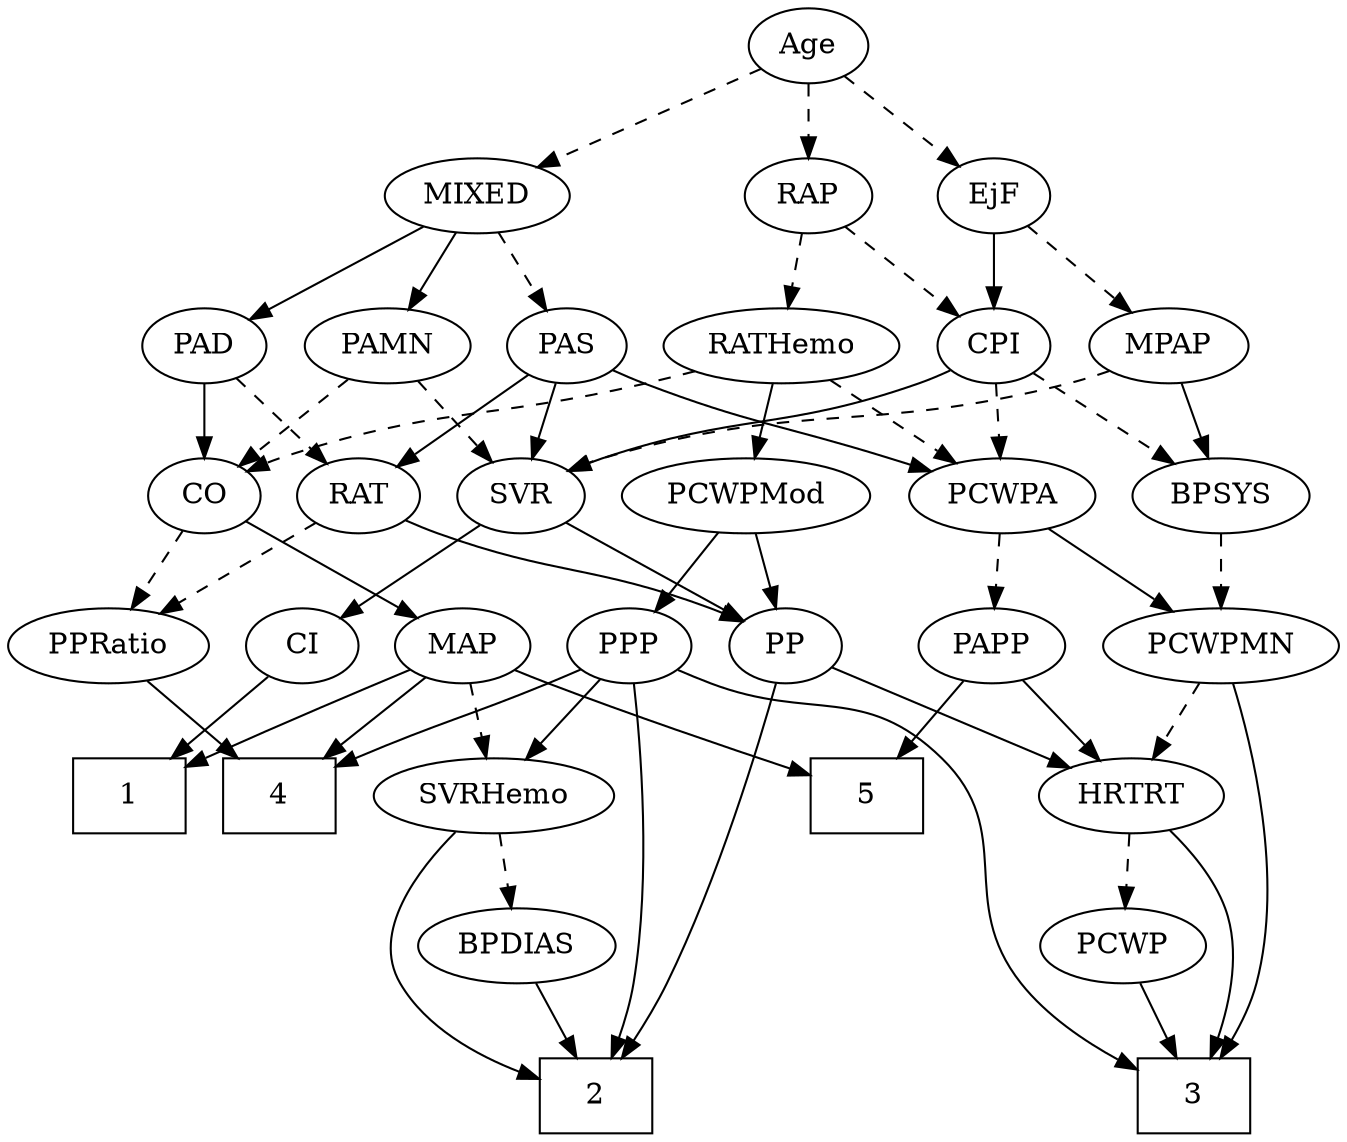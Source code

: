 strict digraph {
	graph [bb="0,0,596.33,540"];
	node [label="\N"];
	1	[height=0.5,
		pos="49.646,162",
		shape=box,
		width=0.75];
	2	[height=0.5,
		pos="275.65,18",
		shape=box,
		width=0.75];
	3	[height=0.5,
		pos="511.65,18",
		shape=box,
		width=0.75];
	4	[height=0.5,
		pos="121.65,162",
		shape=box,
		width=0.75];
	5	[height=0.5,
		pos="387.65,162",
		shape=box,
		width=0.75];
	Age	[height=0.5,
		pos="357.65,522",
		width=0.75];
	EjF	[height=0.5,
		pos="441.65,450",
		width=0.75];
	Age -> EjF	[pos="e,425.5,464.46 373.84,507.5 386.28,497.14 403.64,482.67 417.68,470.97",
		style=dashed];
	RAP	[height=0.5,
		pos="357.65,450",
		width=0.77632];
	Age -> RAP	[pos="e,357.65,468.1 357.65,503.7 357.65,495.98 357.65,486.71 357.65,478.11",
		style=dashed];
	MIXED	[height=0.5,
		pos="213.65,450",
		width=1.1193];
	Age -> MIXED	[pos="e,239.87,463.75 336.4,510.67 313.44,499.51 276.49,481.55 249.11,468.24",
		style=dashed];
	MPAP	[height=0.5,
		pos="521.65,378",
		width=0.97491];
	EjF -> MPAP	[pos="e,504.49,394.01 457.45,435.17 468.69,425.34 484.01,411.93 496.86,400.69",
		style=dashed];
	CPI	[height=0.5,
		pos="441.65,378",
		width=0.75];
	EjF -> CPI	[pos="e,441.65,396.1 441.65,431.7 441.65,423.98 441.65,414.71 441.65,406.11",
		style=solid];
	RATHemo	[height=0.5,
		pos="347.65,378",
		width=1.3721];
	RAP -> RATHemo	[pos="e,350.11,396.28 355.23,432.05 354.12,424.35 352.79,415.03 351.56,406.36",
		style=dashed];
	RAP -> CPI	[pos="e,425.37,392.56 374.24,435.17 386.63,424.85 403.75,410.58 417.63,399.01",
		style=dashed];
	PAD	[height=0.5,
		pos="89.646,378",
		width=0.79437];
	MIXED -> PAD	[pos="e,110.19,390.6 189.74,435.5 169.54,424.1 140.54,407.73 118.94,395.54",
		style=solid];
	PAS	[height=0.5,
		pos="253.65,378",
		width=0.75];
	MIXED -> PAS	[pos="e,244.51,394.99 223.13,432.41 227.98,423.92 233.98,413.41 239.38,403.96",
		style=dashed];
	PAMN	[height=0.5,
		pos="172.65,378",
		width=1.011];
	MIXED -> PAMN	[pos="e,182.29,395.47 203.93,432.41 199.03,424.04 192.98,413.71 187.51,404.37",
		style=solid];
	BPSYS	[height=0.5,
		pos="541.65,306",
		width=1.0471];
	MPAP -> BPSYS	[pos="e,536.71,324.28 526.49,360.05 528.71,352.26 531.41,342.82 533.91,334.08",
		style=solid];
	SVR	[height=0.5,
		pos="234.65,306",
		width=0.77632];
	MPAP -> SVR	[pos="e,255.8,317.85 495.4,365.9 489.63,363.73 483.49,361.62 477.65,360 388.09,335.13 360.39,351.63 271.65,324 269.51,323.33 267.33,322.57 \
265.16,321.75",
		style=dashed];
	PCWPMN	[height=0.5,
		pos="541.65,234",
		width=1.3902];
	BPSYS -> PCWPMN	[pos="e,541.65,252.1 541.65,287.7 541.65,279.98 541.65,270.71 541.65,262.11",
		style=dashed];
	CO	[height=0.5,
		pos="89.646,306",
		width=0.75];
	PAD -> CO	[pos="e,89.646,324.1 89.646,359.7 89.646,351.98 89.646,342.71 89.646,334.11",
		style=solid];
	RAT	[height=0.5,
		pos="161.65,306",
		width=0.75827];
	PAD -> RAT	[pos="e,146.75,321.49 104.56,362.5 114.6,352.73 128.02,339.69 139.33,328.7",
		style=dashed];
	MAP	[height=0.5,
		pos="200.65,234",
		width=0.84854];
	CO -> MAP	[pos="e,180.31,247.82 108.73,292.97 126.04,282.05 151.81,265.8 171.66,253.28",
		style=solid];
	PPRatio	[height=0.5,
		pos="39.646,234",
		width=1.1013];
	CO -> PPRatio	[pos="e,51.409,251.47 78.55,289.46 72.319,280.74 64.399,269.65 57.334,259.76",
		style=dashed];
	PAS -> RAT	[pos="e,178.87,320.11 236.34,363.83 222.46,353.27 202.78,338.3 187.11,326.37",
		style=solid];
	PAS -> SVR	[pos="e,239.2,323.79 249.05,360.05 246.9,352.14 244.29,342.54 241.89,333.69",
		style=solid];
	PCWPA	[height=0.5,
		pos="444.65,306",
		width=1.1555];
	PAS -> PCWPA	[pos="e,412.81,317.68 274.79,366.53 279.63,364.27 284.78,361.97 289.65,360 300.47,355.61 361.18,335.05 403.33,320.86",
		style=solid];
	PAMN -> CO	[pos="e,105.82,320.64 155.04,362.15 142.99,351.98 126.84,338.37 113.61,327.21",
		style=dashed];
	PAMN -> SVR	[pos="e,221.06,322.34 186.72,361.12 194.83,351.95 205.19,340.26 214.19,330.09",
		style=dashed];
	RATHemo -> CO	[pos="e,110.26,317.7 310.93,365.82 303.89,363.8 296.56,361.77 289.65,360 217.35,341.49 196.28,348.08 125.65,324 123.73,323.35 121.79,322.62 \
119.84,321.85",
		style=dashed];
	PCWPMod	[height=0.5,
		pos="332.65,306",
		width=1.4443];
	RATHemo -> PCWPMod	[pos="e,336.31,324.1 343.94,359.7 342.29,351.98 340.3,342.71 338.46,334.11",
		style=solid];
	RATHemo -> PCWPA	[pos="e,424.18,321.77 369.17,361.46 382.89,351.57 400.83,338.62 415.78,327.83",
		style=dashed];
	CPI -> BPSYS	[pos="e,521.16,321.34 459.52,364.49 474.26,354.17 495.45,339.34 512.61,327.32",
		style=dashed];
	CPI -> SVR	[pos="e,256.31,317.69 420.59,366.29 415.75,364.04 410.58,361.81 405.65,360 347.76,338.75 329.65,344.95 271.65,324 269.75,323.32 267.82,\
322.57 265.88,321.79",
		style=solid];
	CPI -> PCWPA	[pos="e,443.91,324.1 442.39,359.7 442.72,351.98 443.12,342.71 443.48,334.11",
		style=dashed];
	PP	[height=0.5,
		pos="348.65,234",
		width=0.75];
	RAT -> PP	[pos="e,327.54,245.56 182.75,294.44 187.59,292.19 192.75,289.91 197.65,288 247.53,268.52 262.76,271.48 312.65,252 314.48,251.28 316.35,\
250.52 318.23,249.72",
		style=solid];
	RAT -> PPRatio	[pos="e,63.274,248.56 141.77,293.6 122.9,282.77 94.201,266.3 72.026,253.58",
		style=dashed];
	SVR -> PP	[pos="e,329.3,246.88 254.24,292.97 272.54,281.73 300.05,264.84 320.66,252.18",
		style=solid];
	CI	[height=0.5,
		pos="124.65,234",
		width=0.75];
	SVR -> CI	[pos="e,143.59,247.05 215.49,292.81 197.98,281.67 171.89,265.06 152.15,252.5",
		style=solid];
	PCWPMod -> PP	[pos="e,344.74,252.1 336.6,287.7 338.36,279.98 340.48,270.71 342.45,262.11",
		style=solid];
	PPP	[height=0.5,
		pos="276.65,234",
		width=0.75];
	PCWPMod -> PPP	[pos="e,289.06,250.51 319.38,288.41 312.2,279.44 303.22,268.21 295.34,258.37",
		style=solid];
	PCWPA -> PCWPMN	[pos="e,520.43,250.31 465.22,290.15 478.79,280.36 496.79,267.37 511.92,256.45",
		style=solid];
	PAPP	[height=0.5,
		pos="441.65,234",
		width=0.88464];
	PCWPA -> PAPP	[pos="e,442.38,252.1 443.9,287.7 443.57,279.98 443.18,270.71 442.81,262.11",
		style=dashed];
	PCWPMN -> 3	[pos="e,538.66,29.857 554.34,216.18 575.48,185.93 613.2,120.97 587.65,72 579.14,55.702 563.09,43.393 547.91,34.76",
		style=solid];
	HRTRT	[height=0.5,
		pos="510.65,162",
		width=1.1013];
	PCWPMN -> HRTRT	[pos="e,518.08,179.79 534.14,216.05 530.56,207.97 526.2,198.12 522.21,189.11",
		style=dashed];
	SVRHemo	[height=0.5,
		pos="216.65,162",
		width=1.3902];
	SVRHemo -> 2	[pos="e,268.47,36.268 223.65,144.15 233.75,119.84 252.52,74.66 264.53,45.753",
		style=solid];
	BPDIAS	[height=0.5,
		pos="186.65,90",
		width=1.1735];
	SVRHemo -> BPDIAS	[pos="e,193.84,107.79 209.38,144.05 205.92,135.97 201.7,126.12 197.84,117.11",
		style=dashed];
	BPDIAS -> 2	[pos="e,253.87,36.127 205.96,73.811 217.64,64.621 232.78,52.713 245.97,42.345",
		style=solid];
	MAP -> 1	[pos="e,76.761,175.84 177.27,222.3 155.83,212.48 122.97,197.38 86.192,180.24",
		style=solid];
	MAP -> 4	[pos="e,141.06,180.2 184.28,218.5 173.97,209.36 160.42,197.36 148.56,186.85",
		style=solid];
	MAP -> 5	[pos="e,360.38,172.32 224.67,222.53 229.91,220.32 235.45,218.04 240.65,216 277.86,201.4 320.93,186.05 350.79,175.65",
		style=solid];
	MAP -> SVRHemo	[pos="e,212.7,180.28 204.52,216.05 206.3,208.26 208.46,198.82 210.46,190.08",
		style=dashed];
	PP -> 2	[pos="e,281.45,36.01 342.92,216.21 330.29,179.19 299.97,90.297 284.72,45.604",
		style=solid];
	PP -> HRTRT	[pos="e,483.05,174.93 370.83,223.41 397.3,211.98 441.94,192.69 473.65,178.99",
		style=solid];
	PPP -> 2	[pos="e,275.73,36.232 276.57,215.85 276.39,178.83 275.98,91.181 275.77,46.386",
		style=solid];
	PPP -> 3	[pos="e,506.96,36.07 297.77,222.48 302.61,220.22 307.76,217.94 312.65,216 360.86,196.89 383.72,213.1 423.65,180 466.84,144.2 492.25,81.46 \
503.9,45.79",
		style=solid];
	PPP -> 4	[pos="e,148.73,175.9 255.38,222.82 250.55,220.55 245.43,218.17 240.65,216 206.74,200.64 195.87,197.08 158.31,180.23",
		style=solid];
	PPP -> SVRHemo	[pos="e,230.9,179.63 263.63,217.81 256.01,208.93 246.22,197.5 237.55,187.39",
		style=solid];
	PPRatio -> 4	[pos="e,101.58,180.13 57.439,217.81 68.104,208.71 81.892,196.94 93.955,186.64",
		style=solid];
	PCWP	[height=0.5,
		pos="543.65,90",
		width=0.97491];
	PCWP -> 3	[pos="e,519.62,36.447 536.06,72.411 532.43,64.454 527.98,54.722 523.88,45.756",
		style=solid];
	CI -> 1	[pos="e,67.982,180.11 109.47,218.83 99.731,209.75 86.836,197.71 75.512,187.14",
		style=solid];
	PAPP -> 5	[pos="e,400.99,180.29 429.39,217.12 422.85,208.63 414.63,197.98 407.23,188.38",
		style=solid];
	PAPP -> HRTRT	[pos="e,495.23,178.64 456.62,217.81 465.8,208.49 477.74,196.38 488.06,185.91",
		style=solid];
	HRTRT -> 3	[pos="e,506.78,36.021 506.18,143.95 503.71,133.63 500.89,120.15 499.65,108 498.01,92.084 497.87,87.901 499.65,72 500.6,63.43 502.41,54.223 \
504.33,45.926",
		style=solid];
	HRTRT -> PCWP	[pos="e,535.73,107.79 518.63,144.05 522.45,135.97 527.09,126.12 531.34,117.11",
		style=dashed];
}
